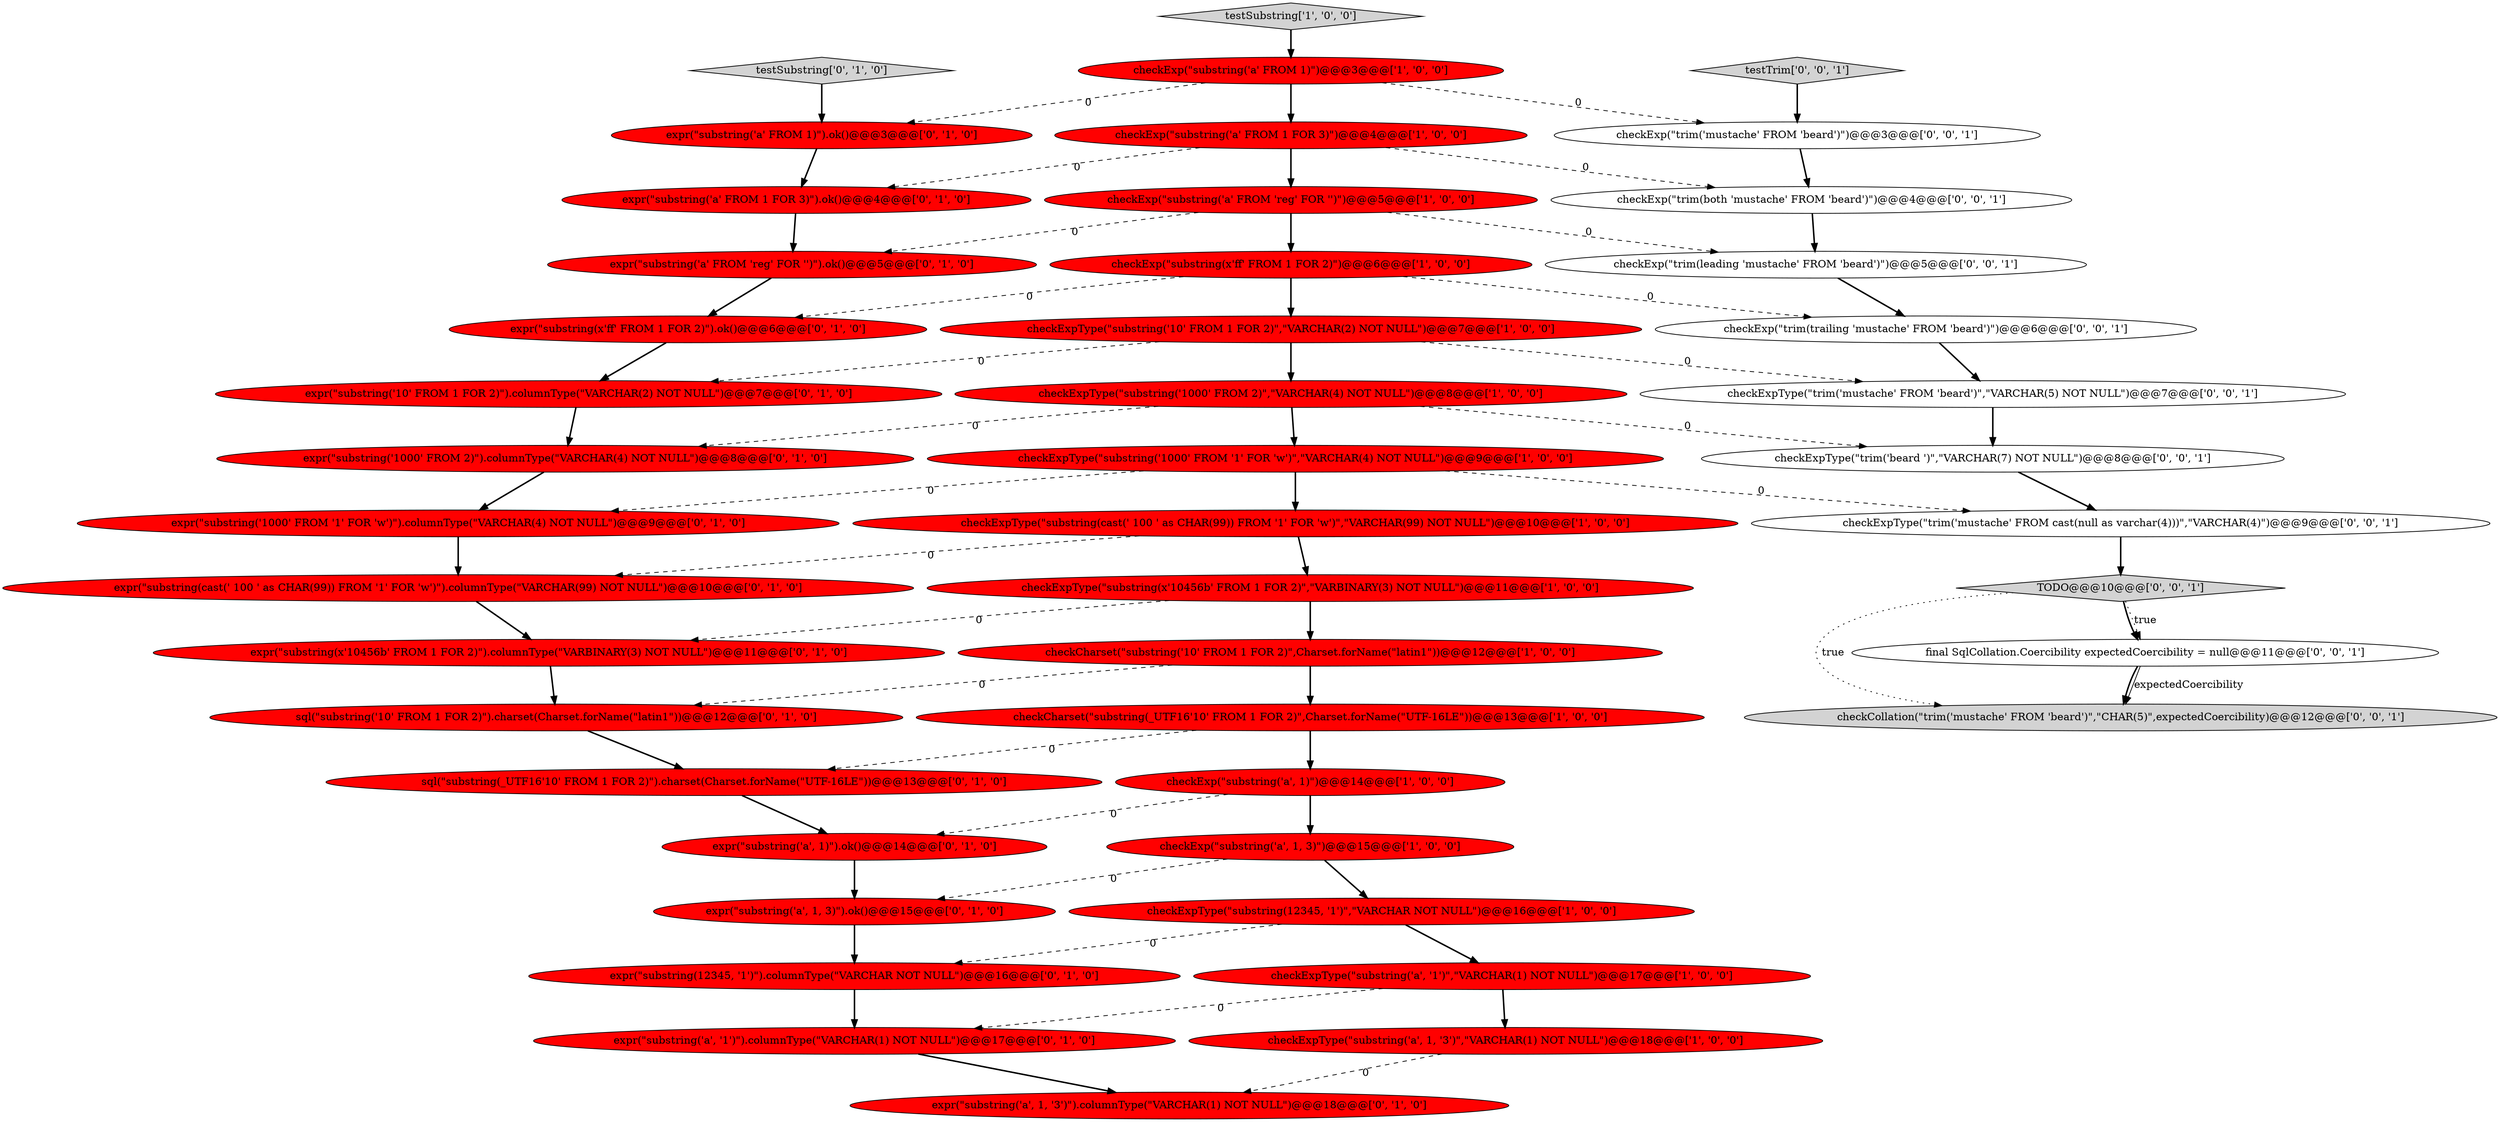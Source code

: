 digraph {
34 [style = filled, label = "checkExpType(\"trim('mustache' FROM 'beard')\",\"VARCHAR(5) NOT NULL\")@@@7@@@['0', '0', '1']", fillcolor = white, shape = ellipse image = "AAA0AAABBB3BBB"];
25 [style = filled, label = "expr(\"substring('a' FROM 1 FOR 3)\").ok()@@@4@@@['0', '1', '0']", fillcolor = red, shape = ellipse image = "AAA1AAABBB2BBB"];
29 [style = filled, label = "sql(\"substring('10' FROM 1 FOR 2)\").charset(Charset.forName(\"latin1\"))@@@12@@@['0', '1', '0']", fillcolor = red, shape = ellipse image = "AAA1AAABBB2BBB"];
21 [style = filled, label = "expr(\"substring(cast(' 100 ' as CHAR(99)) FROM '1' FOR 'w')\").columnType(\"VARCHAR(99) NOT NULL\")@@@10@@@['0', '1', '0']", fillcolor = red, shape = ellipse image = "AAA1AAABBB2BBB"];
31 [style = filled, label = "expr(\"substring(12345, '1')\").columnType(\"VARCHAR NOT NULL\")@@@16@@@['0', '1', '0']", fillcolor = red, shape = ellipse image = "AAA1AAABBB2BBB"];
0 [style = filled, label = "checkExpType(\"substring('a', '1')\",\"VARCHAR(1) NOT NULL\")@@@17@@@['1', '0', '0']", fillcolor = red, shape = ellipse image = "AAA1AAABBB1BBB"];
28 [style = filled, label = "expr(\"substring('1000' FROM '1' FOR 'w')\").columnType(\"VARCHAR(4) NOT NULL\")@@@9@@@['0', '1', '0']", fillcolor = red, shape = ellipse image = "AAA1AAABBB2BBB"];
37 [style = filled, label = "checkExp(\"trim(both 'mustache' FROM 'beard')\")@@@4@@@['0', '0', '1']", fillcolor = white, shape = ellipse image = "AAA0AAABBB3BBB"];
8 [style = filled, label = "checkExp(\"substring('a' FROM 1 FOR 3)\")@@@4@@@['1', '0', '0']", fillcolor = red, shape = ellipse image = "AAA1AAABBB1BBB"];
7 [style = filled, label = "checkExp(\"substring(x'ff' FROM 1 FOR 2)\")@@@6@@@['1', '0', '0']", fillcolor = red, shape = ellipse image = "AAA1AAABBB1BBB"];
17 [style = filled, label = "expr(\"substring('1000' FROM 2)\").columnType(\"VARCHAR(4) NOT NULL\")@@@8@@@['0', '1', '0']", fillcolor = red, shape = ellipse image = "AAA1AAABBB2BBB"];
41 [style = filled, label = "TODO@@@10@@@['0', '0', '1']", fillcolor = lightgray, shape = diamond image = "AAA0AAABBB3BBB"];
3 [style = filled, label = "checkExpType(\"substring(x'10456b' FROM 1 FOR 2)\",\"VARBINARY(3) NOT NULL\")@@@11@@@['1', '0', '0']", fillcolor = red, shape = ellipse image = "AAA1AAABBB1BBB"];
24 [style = filled, label = "expr(\"substring('a' FROM 1)\").ok()@@@3@@@['0', '1', '0']", fillcolor = red, shape = ellipse image = "AAA1AAABBB2BBB"];
23 [style = filled, label = "testSubstring['0', '1', '0']", fillcolor = lightgray, shape = diamond image = "AAA0AAABBB2BBB"];
39 [style = filled, label = "checkExp(\"trim('mustache' FROM 'beard')\")@@@3@@@['0', '0', '1']", fillcolor = white, shape = ellipse image = "AAA0AAABBB3BBB"];
32 [style = filled, label = "expr(\"substring(x'10456b' FROM 1 FOR 2)\").columnType(\"VARBINARY(3) NOT NULL\")@@@11@@@['0', '1', '0']", fillcolor = red, shape = ellipse image = "AAA1AAABBB2BBB"];
16 [style = filled, label = "checkExpType(\"substring('1000' FROM '1' FOR 'w')\",\"VARCHAR(4) NOT NULL\")@@@9@@@['1', '0', '0']", fillcolor = red, shape = ellipse image = "AAA1AAABBB1BBB"];
14 [style = filled, label = "checkExp(\"substring('a' FROM 1)\")@@@3@@@['1', '0', '0']", fillcolor = red, shape = ellipse image = "AAA1AAABBB1BBB"];
22 [style = filled, label = "sql(\"substring(_UTF16'10' FROM 1 FOR 2)\").charset(Charset.forName(\"UTF-16LE\"))@@@13@@@['0', '1', '0']", fillcolor = red, shape = ellipse image = "AAA1AAABBB2BBB"];
42 [style = filled, label = "checkCollation(\"trim('mustache' FROM 'beard')\",\"CHAR(5)\",expectedCoercibility)@@@12@@@['0', '0', '1']", fillcolor = lightgray, shape = ellipse image = "AAA0AAABBB3BBB"];
43 [style = filled, label = "checkExpType(\"trim('mustache' FROM cast(null as varchar(4)))\",\"VARCHAR(4)\")@@@9@@@['0', '0', '1']", fillcolor = white, shape = ellipse image = "AAA0AAABBB3BBB"];
15 [style = filled, label = "checkExpType(\"substring('a', 1, '3')\",\"VARCHAR(1) NOT NULL\")@@@18@@@['1', '0', '0']", fillcolor = red, shape = ellipse image = "AAA1AAABBB1BBB"];
1 [style = filled, label = "checkExpType(\"substring('10' FROM 1 FOR 2)\",\"VARCHAR(2) NOT NULL\")@@@7@@@['1', '0', '0']", fillcolor = red, shape = ellipse image = "AAA1AAABBB1BBB"];
11 [style = filled, label = "checkExp(\"substring('a', 1)\")@@@14@@@['1', '0', '0']", fillcolor = red, shape = ellipse image = "AAA1AAABBB1BBB"];
20 [style = filled, label = "expr(\"substring('a', 1, 3)\").ok()@@@15@@@['0', '1', '0']", fillcolor = red, shape = ellipse image = "AAA1AAABBB2BBB"];
5 [style = filled, label = "checkExp(\"substring('a' FROM 'reg' FOR '\')\")@@@5@@@['1', '0', '0']", fillcolor = red, shape = ellipse image = "AAA1AAABBB1BBB"];
33 [style = filled, label = "expr(\"substring('a', 1)\").ok()@@@14@@@['0', '1', '0']", fillcolor = red, shape = ellipse image = "AAA1AAABBB2BBB"];
26 [style = filled, label = "expr(\"substring('a' FROM 'reg' FOR '\')\").ok()@@@5@@@['0', '1', '0']", fillcolor = red, shape = ellipse image = "AAA1AAABBB2BBB"];
12 [style = filled, label = "checkExpType(\"substring(cast(' 100 ' as CHAR(99)) FROM '1' FOR 'w')\",\"VARCHAR(99) NOT NULL\")@@@10@@@['1', '0', '0']", fillcolor = red, shape = ellipse image = "AAA1AAABBB1BBB"];
10 [style = filled, label = "checkCharset(\"substring(_UTF16'10' FROM 1 FOR 2)\",Charset.forName(\"UTF-16LE\"))@@@13@@@['1', '0', '0']", fillcolor = red, shape = ellipse image = "AAA1AAABBB1BBB"];
44 [style = filled, label = "final SqlCollation.Coercibility expectedCoercibility = null@@@11@@@['0', '0', '1']", fillcolor = white, shape = ellipse image = "AAA0AAABBB3BBB"];
9 [style = filled, label = "testSubstring['1', '0', '0']", fillcolor = lightgray, shape = diamond image = "AAA0AAABBB1BBB"];
38 [style = filled, label = "checkExp(\"trim(leading 'mustache' FROM 'beard')\")@@@5@@@['0', '0', '1']", fillcolor = white, shape = ellipse image = "AAA0AAABBB3BBB"];
35 [style = filled, label = "testTrim['0', '0', '1']", fillcolor = lightgray, shape = diamond image = "AAA0AAABBB3BBB"];
4 [style = filled, label = "checkCharset(\"substring('10' FROM 1 FOR 2)\",Charset.forName(\"latin1\"))@@@12@@@['1', '0', '0']", fillcolor = red, shape = ellipse image = "AAA1AAABBB1BBB"];
27 [style = filled, label = "expr(\"substring(x'ff' FROM 1 FOR 2)\").ok()@@@6@@@['0', '1', '0']", fillcolor = red, shape = ellipse image = "AAA1AAABBB2BBB"];
40 [style = filled, label = "checkExpType(\"trim('beard ')\",\"VARCHAR(7) NOT NULL\")@@@8@@@['0', '0', '1']", fillcolor = white, shape = ellipse image = "AAA0AAABBB3BBB"];
30 [style = filled, label = "expr(\"substring('a', '1')\").columnType(\"VARCHAR(1) NOT NULL\")@@@17@@@['0', '1', '0']", fillcolor = red, shape = ellipse image = "AAA1AAABBB2BBB"];
6 [style = filled, label = "checkExp(\"substring('a', 1, 3)\")@@@15@@@['1', '0', '0']", fillcolor = red, shape = ellipse image = "AAA1AAABBB1BBB"];
19 [style = filled, label = "expr(\"substring('a', 1, '3')\").columnType(\"VARCHAR(1) NOT NULL\")@@@18@@@['0', '1', '0']", fillcolor = red, shape = ellipse image = "AAA1AAABBB2BBB"];
13 [style = filled, label = "checkExpType(\"substring(12345, '1')\",\"VARCHAR NOT NULL\")@@@16@@@['1', '0', '0']", fillcolor = red, shape = ellipse image = "AAA1AAABBB1BBB"];
36 [style = filled, label = "checkExp(\"trim(trailing 'mustache' FROM 'beard')\")@@@6@@@['0', '0', '1']", fillcolor = white, shape = ellipse image = "AAA0AAABBB3BBB"];
18 [style = filled, label = "expr(\"substring('10' FROM 1 FOR 2)\").columnType(\"VARCHAR(2) NOT NULL\")@@@7@@@['0', '1', '0']", fillcolor = red, shape = ellipse image = "AAA1AAABBB2BBB"];
2 [style = filled, label = "checkExpType(\"substring('1000' FROM 2)\",\"VARCHAR(4) NOT NULL\")@@@8@@@['1', '0', '0']", fillcolor = red, shape = ellipse image = "AAA1AAABBB1BBB"];
39->37 [style = bold, label=""];
14->24 [style = dashed, label="0"];
4->10 [style = bold, label=""];
27->18 [style = bold, label=""];
44->42 [style = bold, label=""];
8->37 [style = dashed, label="0"];
22->33 [style = bold, label=""];
7->1 [style = bold, label=""];
33->20 [style = bold, label=""];
34->40 [style = bold, label=""];
5->26 [style = dashed, label="0"];
6->20 [style = dashed, label="0"];
11->33 [style = dashed, label="0"];
11->6 [style = bold, label=""];
1->34 [style = dashed, label="0"];
35->39 [style = bold, label=""];
18->17 [style = bold, label=""];
14->39 [style = dashed, label="0"];
38->36 [style = bold, label=""];
44->42 [style = solid, label="expectedCoercibility"];
20->31 [style = bold, label=""];
1->18 [style = dashed, label="0"];
15->19 [style = dashed, label="0"];
10->22 [style = dashed, label="0"];
2->17 [style = dashed, label="0"];
3->4 [style = bold, label=""];
16->43 [style = dashed, label="0"];
0->15 [style = bold, label=""];
12->21 [style = dashed, label="0"];
7->27 [style = dashed, label="0"];
32->29 [style = bold, label=""];
30->19 [style = bold, label=""];
26->27 [style = bold, label=""];
17->28 [style = bold, label=""];
28->21 [style = bold, label=""];
23->24 [style = bold, label=""];
8->5 [style = bold, label=""];
13->31 [style = dashed, label="0"];
24->25 [style = bold, label=""];
37->38 [style = bold, label=""];
6->13 [style = bold, label=""];
25->26 [style = bold, label=""];
21->32 [style = bold, label=""];
31->30 [style = bold, label=""];
0->30 [style = dashed, label="0"];
9->14 [style = bold, label=""];
5->7 [style = bold, label=""];
43->41 [style = bold, label=""];
8->25 [style = dashed, label="0"];
5->38 [style = dashed, label="0"];
1->2 [style = bold, label=""];
14->8 [style = bold, label=""];
12->3 [style = bold, label=""];
41->42 [style = dotted, label="true"];
29->22 [style = bold, label=""];
40->43 [style = bold, label=""];
3->32 [style = dashed, label="0"];
4->29 [style = dashed, label="0"];
2->40 [style = dashed, label="0"];
16->28 [style = dashed, label="0"];
41->44 [style = bold, label=""];
16->12 [style = bold, label=""];
41->44 [style = dotted, label="true"];
7->36 [style = dashed, label="0"];
36->34 [style = bold, label=""];
13->0 [style = bold, label=""];
10->11 [style = bold, label=""];
2->16 [style = bold, label=""];
}
